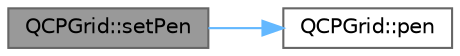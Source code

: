digraph "QCPGrid::setPen"
{
 // LATEX_PDF_SIZE
  bgcolor="transparent";
  edge [fontname=Helvetica,fontsize=10,labelfontname=Helvetica,labelfontsize=10];
  node [fontname=Helvetica,fontsize=10,shape=box,height=0.2,width=0.4];
  rankdir="LR";
  Node1 [label="QCPGrid::setPen",height=0.2,width=0.4,color="gray40", fillcolor="grey60", style="filled", fontcolor="black",tooltip=" "];
  Node1 -> Node2 [color="steelblue1",style="solid"];
  Node2 [label="QCPGrid::pen",height=0.2,width=0.4,color="grey40", fillcolor="white", style="filled",URL="$class_q_c_p_grid.html#a1d68418766b3408c0b7b29ef40b04c2a",tooltip=" "];
}

